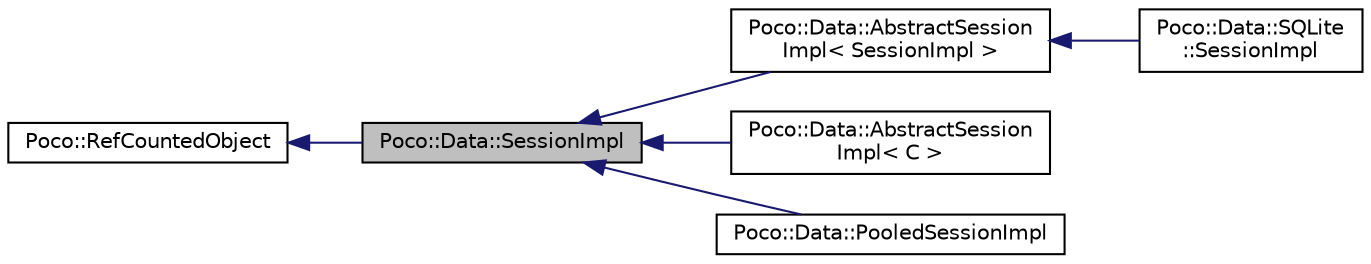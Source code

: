 digraph "Poco::Data::SessionImpl"
{
 // LATEX_PDF_SIZE
  edge [fontname="Helvetica",fontsize="10",labelfontname="Helvetica",labelfontsize="10"];
  node [fontname="Helvetica",fontsize="10",shape=record];
  rankdir="LR";
  Node1 [label="Poco::Data::SessionImpl",height=0.2,width=0.4,color="black", fillcolor="grey75", style="filled", fontcolor="black",tooltip=" "];
  Node2 -> Node1 [dir="back",color="midnightblue",fontsize="10",style="solid",fontname="Helvetica"];
  Node2 [label="Poco::RefCountedObject",height=0.2,width=0.4,color="black", fillcolor="white", style="filled",URL="$classPoco_1_1RefCountedObject.html",tooltip=" "];
  Node1 -> Node3 [dir="back",color="midnightblue",fontsize="10",style="solid",fontname="Helvetica"];
  Node3 [label="Poco::Data::AbstractSession\lImpl\< SessionImpl \>",height=0.2,width=0.4,color="black", fillcolor="white", style="filled",URL="$classPoco_1_1Data_1_1AbstractSessionImpl.html",tooltip=" "];
  Node3 -> Node4 [dir="back",color="midnightblue",fontsize="10",style="solid",fontname="Helvetica"];
  Node4 [label="Poco::Data::SQLite\l::SessionImpl",height=0.2,width=0.4,color="black", fillcolor="white", style="filled",URL="$classPoco_1_1Data_1_1SQLite_1_1SessionImpl.html",tooltip="Implements SessionImpl interface."];
  Node1 -> Node5 [dir="back",color="midnightblue",fontsize="10",style="solid",fontname="Helvetica"];
  Node5 [label="Poco::Data::AbstractSession\lImpl\< C \>",height=0.2,width=0.4,color="black", fillcolor="white", style="filled",URL="$classPoco_1_1Data_1_1AbstractSessionImpl.html",tooltip=" "];
  Node1 -> Node6 [dir="back",color="midnightblue",fontsize="10",style="solid",fontname="Helvetica"];
  Node6 [label="Poco::Data::PooledSessionImpl",height=0.2,width=0.4,color="black", fillcolor="white", style="filled",URL="$classPoco_1_1Data_1_1PooledSessionImpl.html",tooltip=" "];
}
